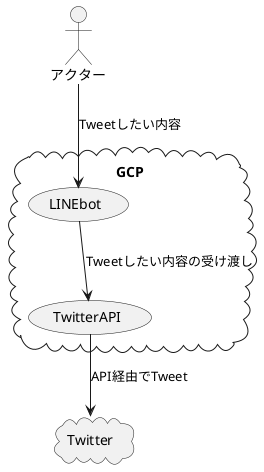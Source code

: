 @startuml

actor アクター

cloud GCP{
    usecase LINEbot
    usecase TwitterAPI
}

cloud Twitter

アクター --> LINEbot :Tweetしたい内容
LINEbot --> TwitterAPI :Tweetしたい内容の受け渡し
TwitterAPI --> Twitter :API経由でTweet

@enduml
